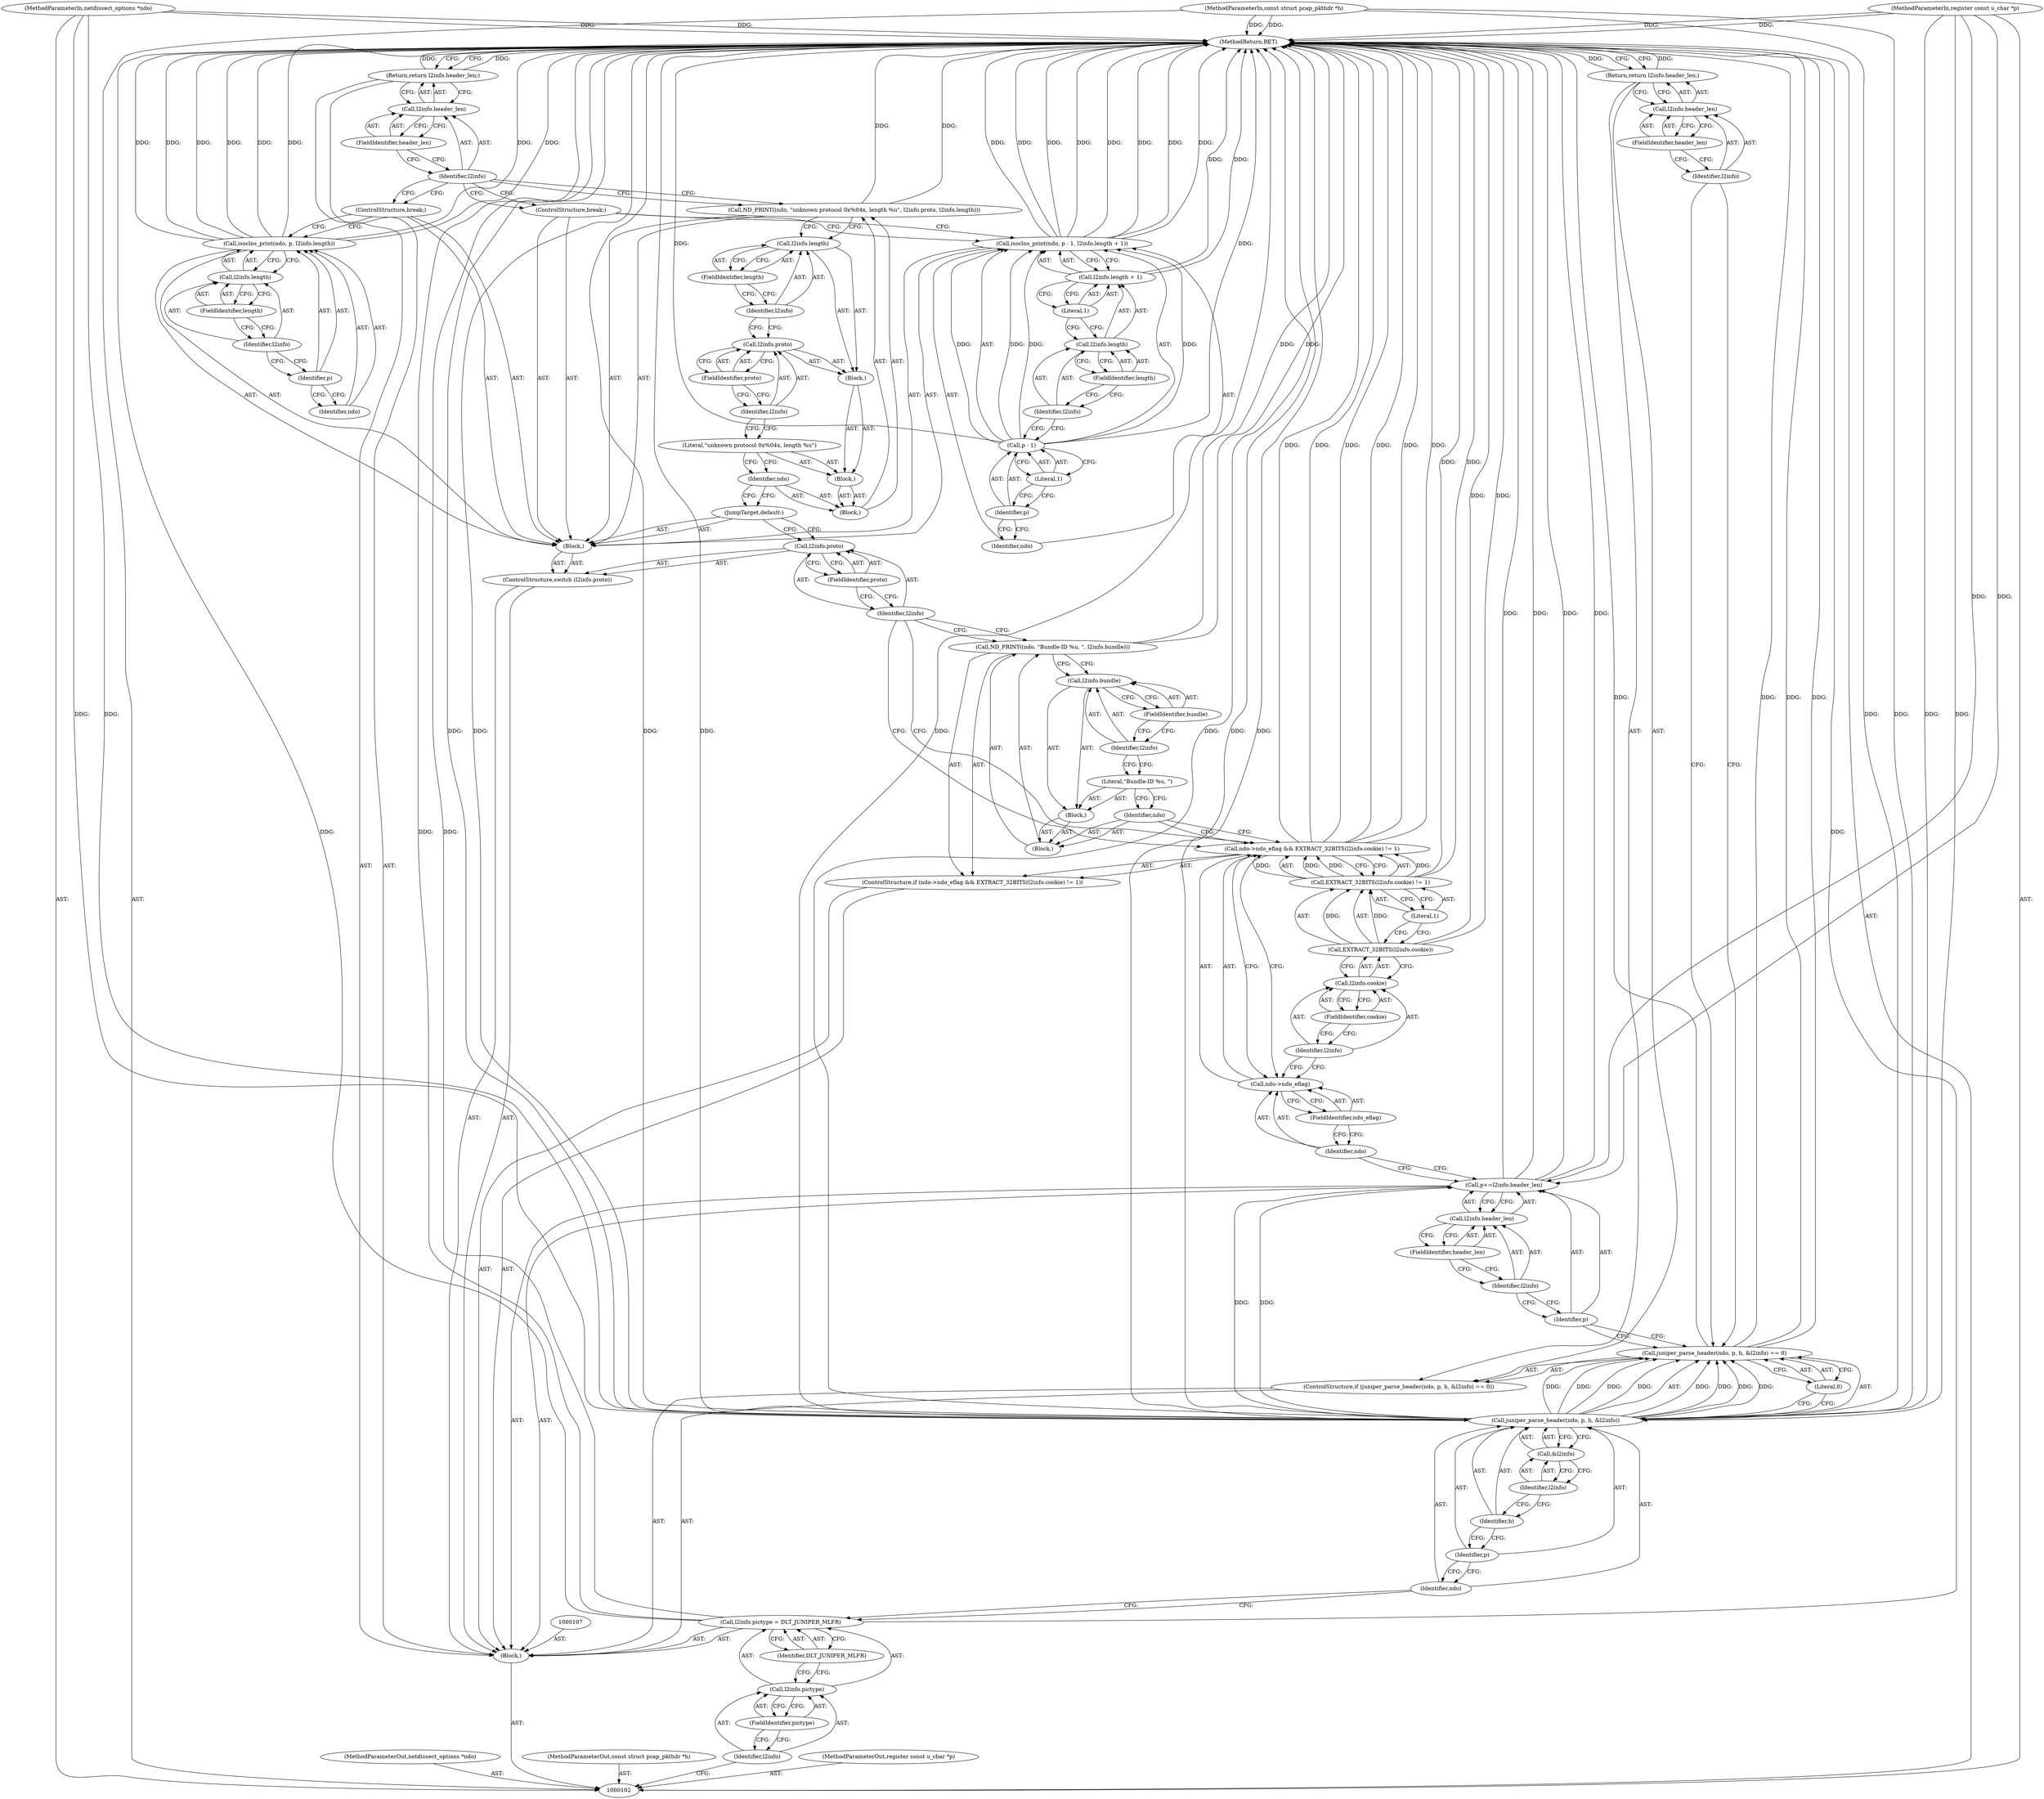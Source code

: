 digraph "0_tcpdump_1dcd10aceabbc03bf571ea32b892c522cbe923de_8" {
"1000190" [label="(MethodReturn,RET)"];
"1000103" [label="(MethodParameterIn,netdissect_options *ndo)"];
"1000270" [label="(MethodParameterOut,netdissect_options *ndo)"];
"1000128" [label="(Call,l2info.header_len)"];
"1000129" [label="(Identifier,l2info)"];
"1000130" [label="(FieldIdentifier,header_len)"];
"1000126" [label="(Call,p+=l2info.header_len)"];
"1000127" [label="(Identifier,p)"];
"1000132" [label="(Call,ndo->ndo_eflag && EXTRACT_32BITS(l2info.cookie) != 1)"];
"1000133" [label="(Call,ndo->ndo_eflag)"];
"1000134" [label="(Identifier,ndo)"];
"1000135" [label="(FieldIdentifier,ndo_eflag)"];
"1000136" [label="(Call,EXTRACT_32BITS(l2info.cookie) != 1)"];
"1000137" [label="(Call,EXTRACT_32BITS(l2info.cookie))"];
"1000138" [label="(Call,l2info.cookie)"];
"1000139" [label="(Identifier,l2info)"];
"1000140" [label="(FieldIdentifier,cookie)"];
"1000141" [label="(Literal,1)"];
"1000131" [label="(ControlStructure,if (ndo->ndo_eflag && EXTRACT_32BITS(l2info.cookie) != 1))"];
"1000142" [label="(Call,ND_PRINT((ndo, \"Bundle-ID %u, \", l2info.bundle)))"];
"1000143" [label="(Block,)"];
"1000144" [label="(Identifier,ndo)"];
"1000145" [label="(Block,)"];
"1000146" [label="(Literal,\"Bundle-ID %u, \")"];
"1000147" [label="(Call,l2info.bundle)"];
"1000148" [label="(Identifier,l2info)"];
"1000149" [label="(FieldIdentifier,bundle)"];
"1000151" [label="(Call,l2info.proto)"];
"1000152" [label="(Identifier,l2info)"];
"1000153" [label="(FieldIdentifier,proto)"];
"1000154" [label="(Block,)"];
"1000150" [label="(ControlStructure,switch (l2info.proto))"];
"1000155" [label="(Call,isoclns_print(ndo, p, l2info.length))"];
"1000156" [label="(Identifier,ndo)"];
"1000157" [label="(Identifier,p)"];
"1000158" [label="(Call,l2info.length)"];
"1000159" [label="(Identifier,l2info)"];
"1000160" [label="(FieldIdentifier,length)"];
"1000161" [label="(ControlStructure,break;)"];
"1000104" [label="(MethodParameterIn,const struct pcap_pkthdr *h)"];
"1000271" [label="(MethodParameterOut,const struct pcap_pkthdr *h)"];
"1000105" [label="(MethodParameterIn,register const u_char *p)"];
"1000272" [label="(MethodParameterOut,register const u_char *p)"];
"1000162" [label="(Call,isoclns_print(ndo, p - 1, l2info.length + 1))"];
"1000163" [label="(Identifier,ndo)"];
"1000164" [label="(Call,p - 1)"];
"1000165" [label="(Identifier,p)"];
"1000166" [label="(Literal,1)"];
"1000167" [label="(Call,l2info.length + 1)"];
"1000168" [label="(Call,l2info.length)"];
"1000169" [label="(Identifier,l2info)"];
"1000170" [label="(FieldIdentifier,length)"];
"1000171" [label="(Literal,1)"];
"1000172" [label="(ControlStructure,break;)"];
"1000173" [label="(JumpTarget,default:)"];
"1000174" [label="(Call,ND_PRINT((ndo, \"unknown protocol 0x%04x, length %u\", l2info.proto, l2info.length)))"];
"1000175" [label="(Block,)"];
"1000176" [label="(Identifier,ndo)"];
"1000177" [label="(Block,)"];
"1000178" [label="(Literal,\"unknown protocol 0x%04x, length %u\")"];
"1000179" [label="(Block,)"];
"1000180" [label="(Call,l2info.proto)"];
"1000181" [label="(Identifier,l2info)"];
"1000182" [label="(FieldIdentifier,proto)"];
"1000183" [label="(Call,l2info.length)"];
"1000184" [label="(Identifier,l2info)"];
"1000185" [label="(FieldIdentifier,length)"];
"1000106" [label="(Block,)"];
"1000187" [label="(Call,l2info.header_len)"];
"1000188" [label="(Identifier,l2info)"];
"1000189" [label="(FieldIdentifier,header_len)"];
"1000186" [label="(Return,return l2info.header_len;)"];
"1000111" [label="(FieldIdentifier,pictype)"];
"1000112" [label="(Identifier,DLT_JUNIPER_MLFR)"];
"1000108" [label="(Call,l2info.pictype = DLT_JUNIPER_MLFR)"];
"1000109" [label="(Call,l2info.pictype)"];
"1000110" [label="(Identifier,l2info)"];
"1000114" [label="(Call,juniper_parse_header(ndo, p, h, &l2info) == 0)"];
"1000115" [label="(Call,juniper_parse_header(ndo, p, h, &l2info))"];
"1000116" [label="(Identifier,ndo)"];
"1000117" [label="(Identifier,p)"];
"1000118" [label="(Identifier,h)"];
"1000119" [label="(Call,&l2info)"];
"1000120" [label="(Identifier,l2info)"];
"1000121" [label="(Literal,0)"];
"1000113" [label="(ControlStructure,if (juniper_parse_header(ndo, p, h, &l2info) == 0))"];
"1000122" [label="(Return,return l2info.header_len;)"];
"1000123" [label="(Call,l2info.header_len)"];
"1000124" [label="(Identifier,l2info)"];
"1000125" [label="(FieldIdentifier,header_len)"];
"1000190" -> "1000102"  [label="AST: "];
"1000190" -> "1000122"  [label="CFG: "];
"1000190" -> "1000186"  [label="CFG: "];
"1000122" -> "1000190"  [label="DDG: "];
"1000186" -> "1000190"  [label="DDG: "];
"1000115" -> "1000190"  [label="DDG: "];
"1000115" -> "1000190"  [label="DDG: "];
"1000115" -> "1000190"  [label="DDG: "];
"1000115" -> "1000190"  [label="DDG: "];
"1000142" -> "1000190"  [label="DDG: "];
"1000155" -> "1000190"  [label="DDG: "];
"1000155" -> "1000190"  [label="DDG: "];
"1000155" -> "1000190"  [label="DDG: "];
"1000155" -> "1000190"  [label="DDG: "];
"1000104" -> "1000190"  [label="DDG: "];
"1000105" -> "1000190"  [label="DDG: "];
"1000114" -> "1000190"  [label="DDG: "];
"1000114" -> "1000190"  [label="DDG: "];
"1000132" -> "1000190"  [label="DDG: "];
"1000132" -> "1000190"  [label="DDG: "];
"1000132" -> "1000190"  [label="DDG: "];
"1000126" -> "1000190"  [label="DDG: "];
"1000126" -> "1000190"  [label="DDG: "];
"1000164" -> "1000190"  [label="DDG: "];
"1000167" -> "1000190"  [label="DDG: "];
"1000162" -> "1000190"  [label="DDG: "];
"1000162" -> "1000190"  [label="DDG: "];
"1000162" -> "1000190"  [label="DDG: "];
"1000162" -> "1000190"  [label="DDG: "];
"1000103" -> "1000190"  [label="DDG: "];
"1000108" -> "1000190"  [label="DDG: "];
"1000108" -> "1000190"  [label="DDG: "];
"1000137" -> "1000190"  [label="DDG: "];
"1000174" -> "1000190"  [label="DDG: "];
"1000136" -> "1000190"  [label="DDG: "];
"1000103" -> "1000102"  [label="AST: "];
"1000103" -> "1000190"  [label="DDG: "];
"1000103" -> "1000115"  [label="DDG: "];
"1000270" -> "1000102"  [label="AST: "];
"1000128" -> "1000126"  [label="AST: "];
"1000128" -> "1000130"  [label="CFG: "];
"1000129" -> "1000128"  [label="AST: "];
"1000130" -> "1000128"  [label="AST: "];
"1000126" -> "1000128"  [label="CFG: "];
"1000129" -> "1000128"  [label="AST: "];
"1000129" -> "1000127"  [label="CFG: "];
"1000130" -> "1000129"  [label="CFG: "];
"1000130" -> "1000128"  [label="AST: "];
"1000130" -> "1000129"  [label="CFG: "];
"1000128" -> "1000130"  [label="CFG: "];
"1000126" -> "1000106"  [label="AST: "];
"1000126" -> "1000128"  [label="CFG: "];
"1000127" -> "1000126"  [label="AST: "];
"1000128" -> "1000126"  [label="AST: "];
"1000134" -> "1000126"  [label="CFG: "];
"1000126" -> "1000190"  [label="DDG: "];
"1000126" -> "1000190"  [label="DDG: "];
"1000115" -> "1000126"  [label="DDG: "];
"1000105" -> "1000126"  [label="DDG: "];
"1000127" -> "1000126"  [label="AST: "];
"1000127" -> "1000114"  [label="CFG: "];
"1000129" -> "1000127"  [label="CFG: "];
"1000132" -> "1000131"  [label="AST: "];
"1000132" -> "1000133"  [label="CFG: "];
"1000132" -> "1000136"  [label="CFG: "];
"1000133" -> "1000132"  [label="AST: "];
"1000136" -> "1000132"  [label="AST: "];
"1000144" -> "1000132"  [label="CFG: "];
"1000152" -> "1000132"  [label="CFG: "];
"1000132" -> "1000190"  [label="DDG: "];
"1000132" -> "1000190"  [label="DDG: "];
"1000132" -> "1000190"  [label="DDG: "];
"1000136" -> "1000132"  [label="DDG: "];
"1000136" -> "1000132"  [label="DDG: "];
"1000133" -> "1000132"  [label="AST: "];
"1000133" -> "1000135"  [label="CFG: "];
"1000134" -> "1000133"  [label="AST: "];
"1000135" -> "1000133"  [label="AST: "];
"1000139" -> "1000133"  [label="CFG: "];
"1000132" -> "1000133"  [label="CFG: "];
"1000134" -> "1000133"  [label="AST: "];
"1000134" -> "1000126"  [label="CFG: "];
"1000135" -> "1000134"  [label="CFG: "];
"1000135" -> "1000133"  [label="AST: "];
"1000135" -> "1000134"  [label="CFG: "];
"1000133" -> "1000135"  [label="CFG: "];
"1000136" -> "1000132"  [label="AST: "];
"1000136" -> "1000141"  [label="CFG: "];
"1000137" -> "1000136"  [label="AST: "];
"1000141" -> "1000136"  [label="AST: "];
"1000132" -> "1000136"  [label="CFG: "];
"1000136" -> "1000190"  [label="DDG: "];
"1000136" -> "1000132"  [label="DDG: "];
"1000136" -> "1000132"  [label="DDG: "];
"1000137" -> "1000136"  [label="DDG: "];
"1000137" -> "1000136"  [label="AST: "];
"1000137" -> "1000138"  [label="CFG: "];
"1000138" -> "1000137"  [label="AST: "];
"1000141" -> "1000137"  [label="CFG: "];
"1000137" -> "1000190"  [label="DDG: "];
"1000137" -> "1000136"  [label="DDG: "];
"1000138" -> "1000137"  [label="AST: "];
"1000138" -> "1000140"  [label="CFG: "];
"1000139" -> "1000138"  [label="AST: "];
"1000140" -> "1000138"  [label="AST: "];
"1000137" -> "1000138"  [label="CFG: "];
"1000139" -> "1000138"  [label="AST: "];
"1000139" -> "1000133"  [label="CFG: "];
"1000140" -> "1000139"  [label="CFG: "];
"1000140" -> "1000138"  [label="AST: "];
"1000140" -> "1000139"  [label="CFG: "];
"1000138" -> "1000140"  [label="CFG: "];
"1000141" -> "1000136"  [label="AST: "];
"1000141" -> "1000137"  [label="CFG: "];
"1000136" -> "1000141"  [label="CFG: "];
"1000131" -> "1000106"  [label="AST: "];
"1000132" -> "1000131"  [label="AST: "];
"1000142" -> "1000131"  [label="AST: "];
"1000142" -> "1000131"  [label="AST: "];
"1000142" -> "1000147"  [label="CFG: "];
"1000143" -> "1000142"  [label="AST: "];
"1000152" -> "1000142"  [label="CFG: "];
"1000142" -> "1000190"  [label="DDG: "];
"1000143" -> "1000142"  [label="AST: "];
"1000144" -> "1000143"  [label="AST: "];
"1000145" -> "1000143"  [label="AST: "];
"1000144" -> "1000143"  [label="AST: "];
"1000144" -> "1000132"  [label="CFG: "];
"1000146" -> "1000144"  [label="CFG: "];
"1000145" -> "1000143"  [label="AST: "];
"1000146" -> "1000145"  [label="AST: "];
"1000147" -> "1000145"  [label="AST: "];
"1000146" -> "1000145"  [label="AST: "];
"1000146" -> "1000144"  [label="CFG: "];
"1000148" -> "1000146"  [label="CFG: "];
"1000147" -> "1000145"  [label="AST: "];
"1000147" -> "1000149"  [label="CFG: "];
"1000148" -> "1000147"  [label="AST: "];
"1000149" -> "1000147"  [label="AST: "];
"1000142" -> "1000147"  [label="CFG: "];
"1000148" -> "1000147"  [label="AST: "];
"1000148" -> "1000146"  [label="CFG: "];
"1000149" -> "1000148"  [label="CFG: "];
"1000149" -> "1000147"  [label="AST: "];
"1000149" -> "1000148"  [label="CFG: "];
"1000147" -> "1000149"  [label="CFG: "];
"1000151" -> "1000150"  [label="AST: "];
"1000151" -> "1000153"  [label="CFG: "];
"1000152" -> "1000151"  [label="AST: "];
"1000153" -> "1000151"  [label="AST: "];
"1000173" -> "1000151"  [label="CFG: "];
"1000152" -> "1000151"  [label="AST: "];
"1000152" -> "1000142"  [label="CFG: "];
"1000152" -> "1000132"  [label="CFG: "];
"1000153" -> "1000152"  [label="CFG: "];
"1000153" -> "1000151"  [label="AST: "];
"1000153" -> "1000152"  [label="CFG: "];
"1000151" -> "1000153"  [label="CFG: "];
"1000154" -> "1000150"  [label="AST: "];
"1000155" -> "1000154"  [label="AST: "];
"1000161" -> "1000154"  [label="AST: "];
"1000162" -> "1000154"  [label="AST: "];
"1000172" -> "1000154"  [label="AST: "];
"1000173" -> "1000154"  [label="AST: "];
"1000174" -> "1000154"  [label="AST: "];
"1000150" -> "1000106"  [label="AST: "];
"1000151" -> "1000150"  [label="AST: "];
"1000154" -> "1000150"  [label="AST: "];
"1000155" -> "1000154"  [label="AST: "];
"1000155" -> "1000158"  [label="CFG: "];
"1000156" -> "1000155"  [label="AST: "];
"1000157" -> "1000155"  [label="AST: "];
"1000158" -> "1000155"  [label="AST: "];
"1000161" -> "1000155"  [label="CFG: "];
"1000155" -> "1000190"  [label="DDG: "];
"1000155" -> "1000190"  [label="DDG: "];
"1000155" -> "1000190"  [label="DDG: "];
"1000155" -> "1000190"  [label="DDG: "];
"1000156" -> "1000155"  [label="AST: "];
"1000157" -> "1000156"  [label="CFG: "];
"1000157" -> "1000155"  [label="AST: "];
"1000157" -> "1000156"  [label="CFG: "];
"1000159" -> "1000157"  [label="CFG: "];
"1000158" -> "1000155"  [label="AST: "];
"1000158" -> "1000160"  [label="CFG: "];
"1000159" -> "1000158"  [label="AST: "];
"1000160" -> "1000158"  [label="AST: "];
"1000155" -> "1000158"  [label="CFG: "];
"1000159" -> "1000158"  [label="AST: "];
"1000159" -> "1000157"  [label="CFG: "];
"1000160" -> "1000159"  [label="CFG: "];
"1000160" -> "1000158"  [label="AST: "];
"1000160" -> "1000159"  [label="CFG: "];
"1000158" -> "1000160"  [label="CFG: "];
"1000161" -> "1000154"  [label="AST: "];
"1000161" -> "1000155"  [label="CFG: "];
"1000188" -> "1000161"  [label="CFG: "];
"1000104" -> "1000102"  [label="AST: "];
"1000104" -> "1000190"  [label="DDG: "];
"1000104" -> "1000115"  [label="DDG: "];
"1000271" -> "1000102"  [label="AST: "];
"1000105" -> "1000102"  [label="AST: "];
"1000105" -> "1000190"  [label="DDG: "];
"1000105" -> "1000115"  [label="DDG: "];
"1000105" -> "1000126"  [label="DDG: "];
"1000272" -> "1000102"  [label="AST: "];
"1000162" -> "1000154"  [label="AST: "];
"1000162" -> "1000167"  [label="CFG: "];
"1000163" -> "1000162"  [label="AST: "];
"1000164" -> "1000162"  [label="AST: "];
"1000167" -> "1000162"  [label="AST: "];
"1000172" -> "1000162"  [label="CFG: "];
"1000162" -> "1000190"  [label="DDG: "];
"1000162" -> "1000190"  [label="DDG: "];
"1000162" -> "1000190"  [label="DDG: "];
"1000162" -> "1000190"  [label="DDG: "];
"1000164" -> "1000162"  [label="DDG: "];
"1000164" -> "1000162"  [label="DDG: "];
"1000163" -> "1000162"  [label="AST: "];
"1000165" -> "1000163"  [label="CFG: "];
"1000164" -> "1000162"  [label="AST: "];
"1000164" -> "1000166"  [label="CFG: "];
"1000165" -> "1000164"  [label="AST: "];
"1000166" -> "1000164"  [label="AST: "];
"1000169" -> "1000164"  [label="CFG: "];
"1000164" -> "1000190"  [label="DDG: "];
"1000164" -> "1000162"  [label="DDG: "];
"1000164" -> "1000162"  [label="DDG: "];
"1000165" -> "1000164"  [label="AST: "];
"1000165" -> "1000163"  [label="CFG: "];
"1000166" -> "1000165"  [label="CFG: "];
"1000166" -> "1000164"  [label="AST: "];
"1000166" -> "1000165"  [label="CFG: "];
"1000164" -> "1000166"  [label="CFG: "];
"1000167" -> "1000162"  [label="AST: "];
"1000167" -> "1000171"  [label="CFG: "];
"1000168" -> "1000167"  [label="AST: "];
"1000171" -> "1000167"  [label="AST: "];
"1000162" -> "1000167"  [label="CFG: "];
"1000167" -> "1000190"  [label="DDG: "];
"1000168" -> "1000167"  [label="AST: "];
"1000168" -> "1000170"  [label="CFG: "];
"1000169" -> "1000168"  [label="AST: "];
"1000170" -> "1000168"  [label="AST: "];
"1000171" -> "1000168"  [label="CFG: "];
"1000169" -> "1000168"  [label="AST: "];
"1000169" -> "1000164"  [label="CFG: "];
"1000170" -> "1000169"  [label="CFG: "];
"1000170" -> "1000168"  [label="AST: "];
"1000170" -> "1000169"  [label="CFG: "];
"1000168" -> "1000170"  [label="CFG: "];
"1000171" -> "1000167"  [label="AST: "];
"1000171" -> "1000168"  [label="CFG: "];
"1000167" -> "1000171"  [label="CFG: "];
"1000172" -> "1000154"  [label="AST: "];
"1000172" -> "1000162"  [label="CFG: "];
"1000188" -> "1000172"  [label="CFG: "];
"1000173" -> "1000154"  [label="AST: "];
"1000173" -> "1000151"  [label="CFG: "];
"1000176" -> "1000173"  [label="CFG: "];
"1000174" -> "1000154"  [label="AST: "];
"1000174" -> "1000183"  [label="CFG: "];
"1000175" -> "1000174"  [label="AST: "];
"1000188" -> "1000174"  [label="CFG: "];
"1000174" -> "1000190"  [label="DDG: "];
"1000175" -> "1000174"  [label="AST: "];
"1000176" -> "1000175"  [label="AST: "];
"1000177" -> "1000175"  [label="AST: "];
"1000176" -> "1000175"  [label="AST: "];
"1000176" -> "1000173"  [label="CFG: "];
"1000178" -> "1000176"  [label="CFG: "];
"1000177" -> "1000175"  [label="AST: "];
"1000178" -> "1000177"  [label="AST: "];
"1000179" -> "1000177"  [label="AST: "];
"1000178" -> "1000177"  [label="AST: "];
"1000178" -> "1000176"  [label="CFG: "];
"1000181" -> "1000178"  [label="CFG: "];
"1000179" -> "1000177"  [label="AST: "];
"1000180" -> "1000179"  [label="AST: "];
"1000183" -> "1000179"  [label="AST: "];
"1000180" -> "1000179"  [label="AST: "];
"1000180" -> "1000182"  [label="CFG: "];
"1000181" -> "1000180"  [label="AST: "];
"1000182" -> "1000180"  [label="AST: "];
"1000184" -> "1000180"  [label="CFG: "];
"1000181" -> "1000180"  [label="AST: "];
"1000181" -> "1000178"  [label="CFG: "];
"1000182" -> "1000181"  [label="CFG: "];
"1000182" -> "1000180"  [label="AST: "];
"1000182" -> "1000181"  [label="CFG: "];
"1000180" -> "1000182"  [label="CFG: "];
"1000183" -> "1000179"  [label="AST: "];
"1000183" -> "1000185"  [label="CFG: "];
"1000184" -> "1000183"  [label="AST: "];
"1000185" -> "1000183"  [label="AST: "];
"1000174" -> "1000183"  [label="CFG: "];
"1000184" -> "1000183"  [label="AST: "];
"1000184" -> "1000180"  [label="CFG: "];
"1000185" -> "1000184"  [label="CFG: "];
"1000185" -> "1000183"  [label="AST: "];
"1000185" -> "1000184"  [label="CFG: "];
"1000183" -> "1000185"  [label="CFG: "];
"1000106" -> "1000102"  [label="AST: "];
"1000107" -> "1000106"  [label="AST: "];
"1000108" -> "1000106"  [label="AST: "];
"1000113" -> "1000106"  [label="AST: "];
"1000126" -> "1000106"  [label="AST: "];
"1000131" -> "1000106"  [label="AST: "];
"1000150" -> "1000106"  [label="AST: "];
"1000186" -> "1000106"  [label="AST: "];
"1000187" -> "1000186"  [label="AST: "];
"1000187" -> "1000189"  [label="CFG: "];
"1000188" -> "1000187"  [label="AST: "];
"1000189" -> "1000187"  [label="AST: "];
"1000186" -> "1000187"  [label="CFG: "];
"1000188" -> "1000187"  [label="AST: "];
"1000188" -> "1000161"  [label="CFG: "];
"1000188" -> "1000172"  [label="CFG: "];
"1000188" -> "1000174"  [label="CFG: "];
"1000189" -> "1000188"  [label="CFG: "];
"1000189" -> "1000187"  [label="AST: "];
"1000189" -> "1000188"  [label="CFG: "];
"1000187" -> "1000189"  [label="CFG: "];
"1000186" -> "1000106"  [label="AST: "];
"1000186" -> "1000187"  [label="CFG: "];
"1000187" -> "1000186"  [label="AST: "];
"1000190" -> "1000186"  [label="CFG: "];
"1000186" -> "1000190"  [label="DDG: "];
"1000111" -> "1000109"  [label="AST: "];
"1000111" -> "1000110"  [label="CFG: "];
"1000109" -> "1000111"  [label="CFG: "];
"1000112" -> "1000108"  [label="AST: "];
"1000112" -> "1000109"  [label="CFG: "];
"1000108" -> "1000112"  [label="CFG: "];
"1000108" -> "1000106"  [label="AST: "];
"1000108" -> "1000112"  [label="CFG: "];
"1000109" -> "1000108"  [label="AST: "];
"1000112" -> "1000108"  [label="AST: "];
"1000116" -> "1000108"  [label="CFG: "];
"1000108" -> "1000190"  [label="DDG: "];
"1000108" -> "1000190"  [label="DDG: "];
"1000109" -> "1000108"  [label="AST: "];
"1000109" -> "1000111"  [label="CFG: "];
"1000110" -> "1000109"  [label="AST: "];
"1000111" -> "1000109"  [label="AST: "];
"1000112" -> "1000109"  [label="CFG: "];
"1000110" -> "1000109"  [label="AST: "];
"1000110" -> "1000102"  [label="CFG: "];
"1000111" -> "1000110"  [label="CFG: "];
"1000114" -> "1000113"  [label="AST: "];
"1000114" -> "1000121"  [label="CFG: "];
"1000115" -> "1000114"  [label="AST: "];
"1000121" -> "1000114"  [label="AST: "];
"1000124" -> "1000114"  [label="CFG: "];
"1000127" -> "1000114"  [label="CFG: "];
"1000114" -> "1000190"  [label="DDG: "];
"1000114" -> "1000190"  [label="DDG: "];
"1000115" -> "1000114"  [label="DDG: "];
"1000115" -> "1000114"  [label="DDG: "];
"1000115" -> "1000114"  [label="DDG: "];
"1000115" -> "1000114"  [label="DDG: "];
"1000115" -> "1000114"  [label="AST: "];
"1000115" -> "1000119"  [label="CFG: "];
"1000116" -> "1000115"  [label="AST: "];
"1000117" -> "1000115"  [label="AST: "];
"1000118" -> "1000115"  [label="AST: "];
"1000119" -> "1000115"  [label="AST: "];
"1000121" -> "1000115"  [label="CFG: "];
"1000115" -> "1000190"  [label="DDG: "];
"1000115" -> "1000190"  [label="DDG: "];
"1000115" -> "1000190"  [label="DDG: "];
"1000115" -> "1000190"  [label="DDG: "];
"1000115" -> "1000114"  [label="DDG: "];
"1000115" -> "1000114"  [label="DDG: "];
"1000115" -> "1000114"  [label="DDG: "];
"1000115" -> "1000114"  [label="DDG: "];
"1000103" -> "1000115"  [label="DDG: "];
"1000105" -> "1000115"  [label="DDG: "];
"1000104" -> "1000115"  [label="DDG: "];
"1000115" -> "1000126"  [label="DDG: "];
"1000116" -> "1000115"  [label="AST: "];
"1000116" -> "1000108"  [label="CFG: "];
"1000117" -> "1000116"  [label="CFG: "];
"1000117" -> "1000115"  [label="AST: "];
"1000117" -> "1000116"  [label="CFG: "];
"1000118" -> "1000117"  [label="CFG: "];
"1000118" -> "1000115"  [label="AST: "];
"1000118" -> "1000117"  [label="CFG: "];
"1000120" -> "1000118"  [label="CFG: "];
"1000119" -> "1000115"  [label="AST: "];
"1000119" -> "1000120"  [label="CFG: "];
"1000120" -> "1000119"  [label="AST: "];
"1000115" -> "1000119"  [label="CFG: "];
"1000120" -> "1000119"  [label="AST: "];
"1000120" -> "1000118"  [label="CFG: "];
"1000119" -> "1000120"  [label="CFG: "];
"1000121" -> "1000114"  [label="AST: "];
"1000121" -> "1000115"  [label="CFG: "];
"1000114" -> "1000121"  [label="CFG: "];
"1000113" -> "1000106"  [label="AST: "];
"1000114" -> "1000113"  [label="AST: "];
"1000122" -> "1000113"  [label="AST: "];
"1000122" -> "1000113"  [label="AST: "];
"1000122" -> "1000123"  [label="CFG: "];
"1000123" -> "1000122"  [label="AST: "];
"1000190" -> "1000122"  [label="CFG: "];
"1000122" -> "1000190"  [label="DDG: "];
"1000123" -> "1000122"  [label="AST: "];
"1000123" -> "1000125"  [label="CFG: "];
"1000124" -> "1000123"  [label="AST: "];
"1000125" -> "1000123"  [label="AST: "];
"1000122" -> "1000123"  [label="CFG: "];
"1000124" -> "1000123"  [label="AST: "];
"1000124" -> "1000114"  [label="CFG: "];
"1000125" -> "1000124"  [label="CFG: "];
"1000125" -> "1000123"  [label="AST: "];
"1000125" -> "1000124"  [label="CFG: "];
"1000123" -> "1000125"  [label="CFG: "];
}

